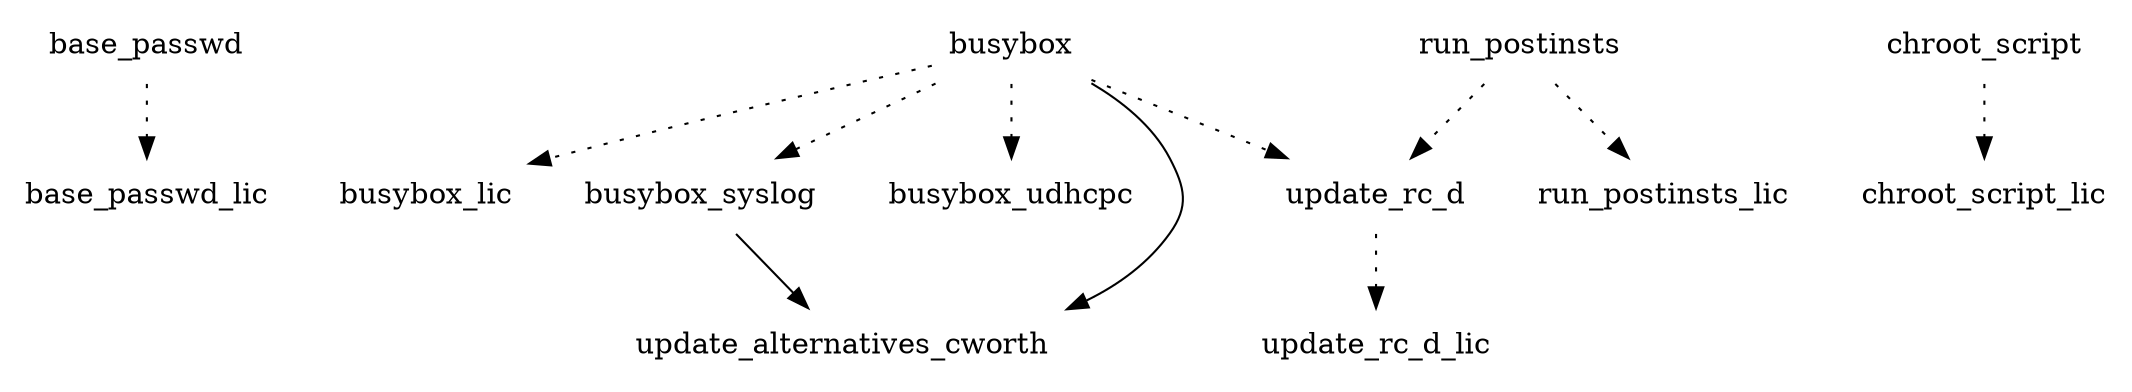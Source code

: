 digraph depends {
    node [shape=plaintext]
base_passwd -> base_passwd_lic [style=dotted];
busybox -> busybox_lic [style=dotted];
busybox -> busybox_syslog [style=dotted];
busybox -> busybox_udhcpc [style=dotted];
busybox -> update_alternatives_cworth;
busybox -> update_rc_d [style=dotted];
busybox_syslog -> update_alternatives_cworth;
chroot_script -> chroot_script_lic [style=dotted];
run_postinsts -> run_postinsts_lic [style=dotted];
run_postinsts -> update_rc_d [style=dotted];
update_rc_d -> update_rc_d_lic [style=dotted];
}
